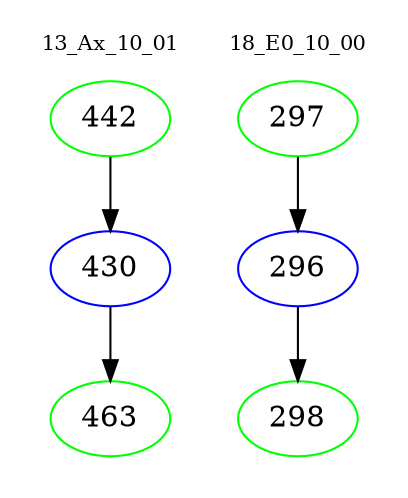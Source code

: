 digraph{
subgraph cluster_0 {
color = white
label = "13_Ax_10_01";
fontsize=10;
T0_442 [label="442", color="green"]
T0_442 -> T0_430 [color="black"]
T0_430 [label="430", color="blue"]
T0_430 -> T0_463 [color="black"]
T0_463 [label="463", color="green"]
}
subgraph cluster_1 {
color = white
label = "18_E0_10_00";
fontsize=10;
T1_297 [label="297", color="green"]
T1_297 -> T1_296 [color="black"]
T1_296 [label="296", color="blue"]
T1_296 -> T1_298 [color="black"]
T1_298 [label="298", color="green"]
}
}
